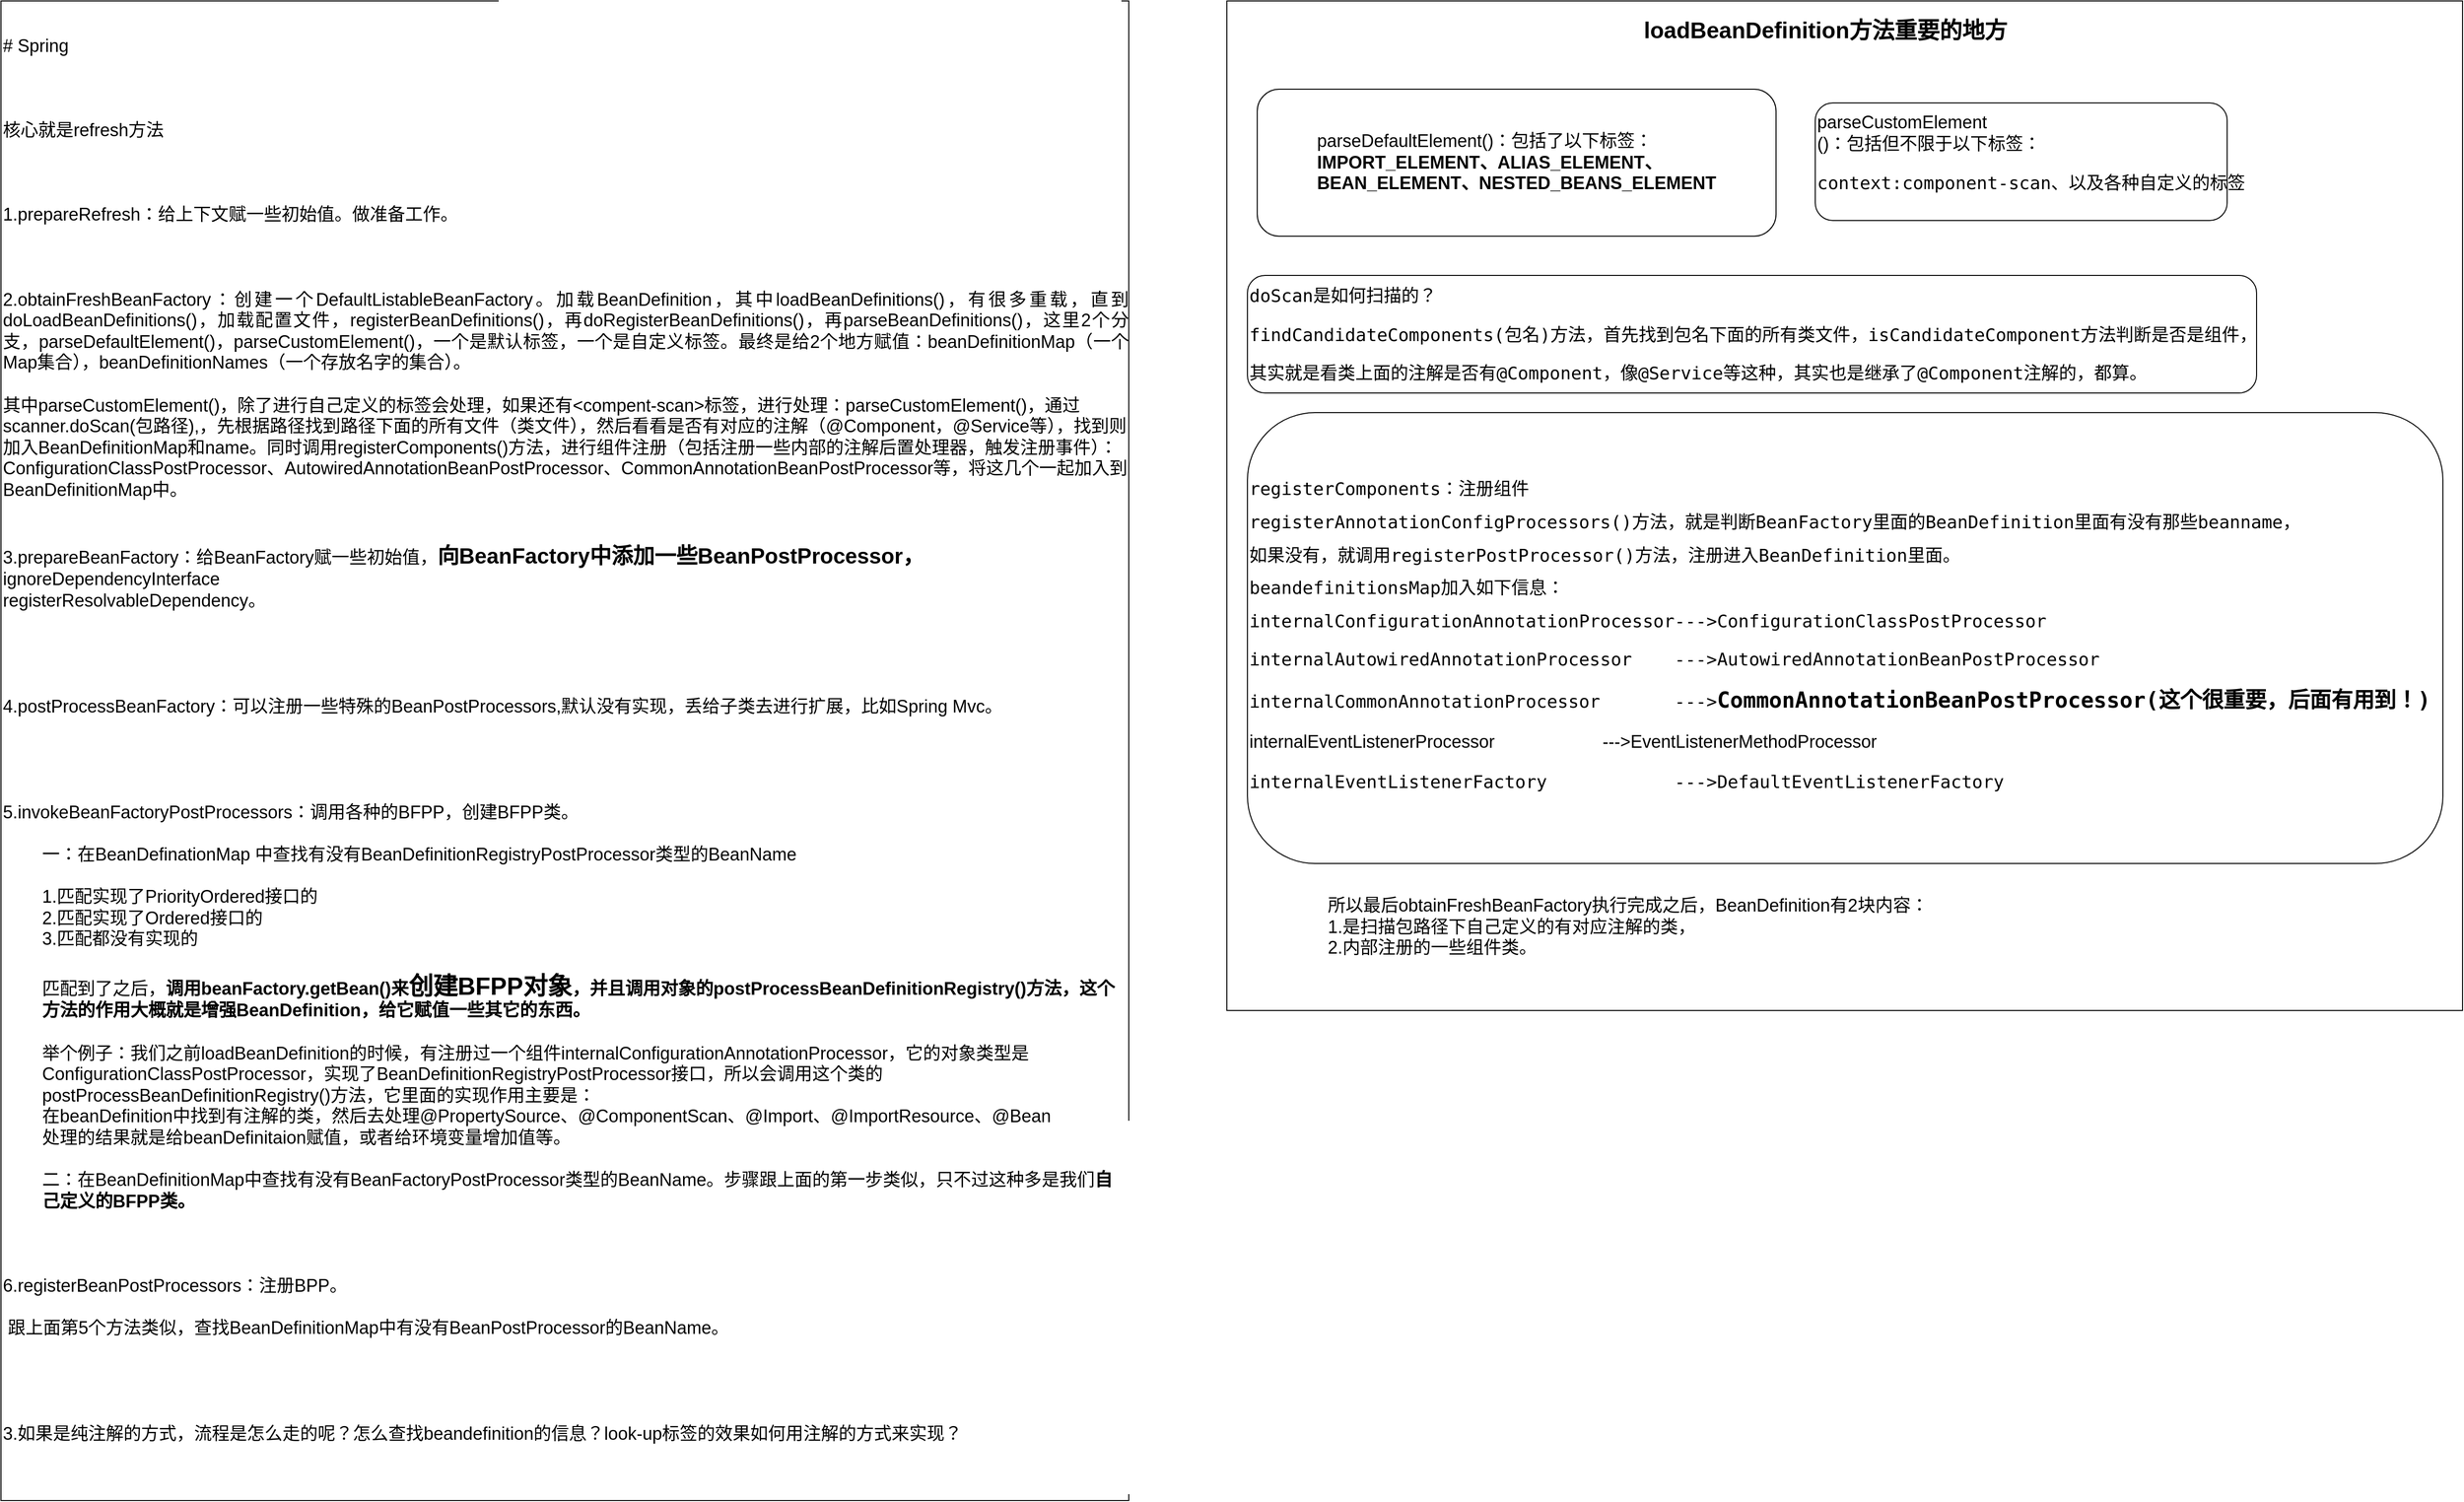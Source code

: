 <mxfile version="20.6.0" type="github">
  <diagram name="第 1 页" id="j0T0W_XY4i96COsHRtta">
    <mxGraphModel dx="2377" dy="1287" grid="1" gridSize="10" guides="1" tooltips="1" connect="1" arrows="1" fold="1" page="1" pageScale="1" pageWidth="827" pageHeight="1169" math="0" shadow="0">
      <root>
        <mxCell id="0" />
        <mxCell id="1" parent="0" />
        <mxCell id="wJDUlHO4tCs9Kh0-4UFC-2" value="" style="rounded=0;whiteSpace=wrap;html=1;" parent="1" vertex="1">
          <mxGeometry x="1330" y="420" width="1260" height="1030" as="geometry" />
        </mxCell>
        <mxCell id="BxTBeL077zcQ3UxvTALr-2" value="&lt;div style=&quot;text-align: justify; border-color: var(--border-color); font-size: 18px;&quot;&gt;&lt;font style=&quot;border-color: var(--border-color);&quot;&gt;# Spring&lt;/font&gt;&lt;/div&gt;&lt;div style=&quot;text-align: justify; border-color: var(--border-color); font-size: 18px;&quot;&gt;&lt;font style=&quot;border-color: var(--border-color);&quot;&gt;&lt;br style=&quot;border-color: var(--border-color);&quot;&gt;&lt;/font&gt;&lt;/div&gt;&lt;div style=&quot;text-align: justify; border-color: var(--border-color); font-size: 18px;&quot;&gt;&lt;font style=&quot;border-color: var(--border-color);&quot;&gt;&lt;br style=&quot;border-color: var(--border-color);&quot;&gt;&lt;/font&gt;&lt;/div&gt;&lt;div style=&quot;text-align: justify; border-color: var(--border-color); font-size: 18px;&quot;&gt;&lt;font style=&quot;border-color: var(--border-color);&quot;&gt;&lt;br style=&quot;border-color: var(--border-color);&quot;&gt;&lt;/font&gt;&lt;/div&gt;&lt;div style=&quot;text-align: justify; border-color: var(--border-color); font-size: 18px;&quot;&gt;&lt;font style=&quot;border-color: var(--border-color);&quot;&gt;核心就是refresh方法&lt;/font&gt;&lt;/div&gt;&lt;div style=&quot;text-align: justify; border-color: var(--border-color); font-size: 18px;&quot;&gt;&lt;font style=&quot;border-color: var(--border-color);&quot;&gt;&lt;br style=&quot;border-color: var(--border-color);&quot;&gt;&lt;/font&gt;&lt;/div&gt;&lt;div style=&quot;text-align: justify; border-color: var(--border-color); font-size: 18px;&quot;&gt;&lt;font style=&quot;border-color: var(--border-color);&quot;&gt;&lt;br style=&quot;border-color: var(--border-color);&quot;&gt;&lt;/font&gt;&lt;/div&gt;&lt;div style=&quot;text-align: justify; border-color: var(--border-color); font-size: 18px;&quot;&gt;&lt;font style=&quot;border-color: var(--border-color);&quot;&gt;&lt;br style=&quot;border-color: var(--border-color);&quot;&gt;&lt;/font&gt;&lt;/div&gt;&lt;div style=&quot;text-align: justify; border-color: var(--border-color); font-size: 18px;&quot;&gt;&lt;font style=&quot;border-color: var(--border-color);&quot;&gt;1.prepareRefresh：给上下文赋一些初始值。做准备工作。&lt;/font&gt;&lt;/div&gt;&lt;div style=&quot;text-align: justify; border-color: var(--border-color); font-size: 18px;&quot;&gt;&lt;font style=&quot;border-color: var(--border-color);&quot;&gt;&lt;br style=&quot;border-color: var(--border-color);&quot;&gt;&lt;/font&gt;&lt;/div&gt;&lt;div style=&quot;text-align: justify; border-color: var(--border-color); font-size: 18px;&quot;&gt;&lt;font style=&quot;border-color: var(--border-color);&quot;&gt;&lt;br style=&quot;border-color: var(--border-color);&quot;&gt;&lt;/font&gt;&lt;/div&gt;&lt;div style=&quot;text-align: justify; border-color: var(--border-color); font-size: 18px;&quot;&gt;&lt;font style=&quot;border-color: var(--border-color);&quot;&gt;&lt;br style=&quot;border-color: var(--border-color);&quot;&gt;&lt;/font&gt;&lt;/div&gt;&lt;div style=&quot;text-align: justify; border-color: var(--border-color); font-size: 18px;&quot;&gt;&lt;font style=&quot;border-color: var(--border-color);&quot;&gt;2.obtainFreshBeanFactory：创建一个DefaultListableBeanFactory。加载BeanDefinition，其中loadBeanDefinitions()，有很多重载，直到doLoadBeanDefinitions()，加载配置文件，registerBeanDefinitions()，再doRegisterBeanDefinitions()，再parseBeanDefinitions()，这里2个分支，parseDefaultElement()，parseCustomElement()，一个是默认标签，一个是自定义标签。最终是给2个地方赋值：beanDefinitionMap（一个Map集合），beanDefinitionNames（一个存放名字的集合）。&lt;/font&gt;&lt;/div&gt;&lt;div style=&quot;text-align: justify; border-color: var(--border-color); font-size: 18px;&quot;&gt;&lt;font style=&quot;border-color: var(--border-color);&quot;&gt;&lt;br style=&quot;border-color: var(--border-color);&quot;&gt;&lt;/font&gt;&lt;/div&gt;&lt;div style=&quot;border-color: var(--border-color); font-size: 18px;&quot;&gt;&lt;font style=&quot;font-size: 18px; border-color: var(--border-color);&quot;&gt;其中parseCustomElement()，除了进行自己定义的标签会处理，如果还有&amp;lt;compent-scan&amp;gt;标签，进行处理：parseCustomElement()，通过&lt;/font&gt;&lt;span style=&quot;font-size: 18px;&quot;&gt;scanner.doScan(包路径),，先根据路径找到路径下面的所有文件（类文件），然后看看是否有对应的注解（@Component，@Service等），找到则加入BeanDefinitionMap和name。同时调用&lt;/span&gt;&lt;span style=&quot;text-align: left;&quot;&gt;&lt;font style=&quot;font-size: 18px;&quot;&gt;registerComponents()方法，进行&lt;/font&gt;&lt;/span&gt;&lt;font style=&quot;font-size: 18px;&quot;&gt;组件注册（包括注册一些内部的注解后置处理器，触发注册事件）：&lt;/font&gt;ConfigurationClassPostProcessor、AutowiredAnnotationBeanPostProcessor、CommonAnnotationBeanPostProcessor等，将这几个一起加入到BeanDefinitionMap中。&lt;/div&gt;&lt;div style=&quot;border-color: var(--border-color); font-size: 18px;&quot;&gt;&lt;br&gt;&lt;/div&gt;&lt;div style=&quot;border-color: var(--border-color); font-size: 18px;&quot;&gt;&lt;br&gt;&lt;/div&gt;&lt;div style=&quot;border-color: var(--border-color);&quot;&gt;&lt;span style=&quot;font-size: 18px;&quot;&gt;3.&lt;/span&gt;&lt;font style=&quot;&quot;&gt;&lt;span style=&quot;font-size: 18px;&quot;&gt;prepareBeanFactory：给BeanFactory赋一些初始值，&lt;/span&gt;&lt;b style=&quot;&quot;&gt;&lt;font style=&quot;font-size: 22px;&quot;&gt;向BeanFactory中添加一些BeanPostProcessor，&lt;/font&gt;&lt;/b&gt;&lt;/font&gt;&lt;span style=&quot;font-size: 18px;&quot;&gt;ignoreDependencyInterface&lt;/span&gt;&lt;/div&gt;&lt;div style=&quot;border-color: var(--border-color); font-size: 18px;&quot;&gt;&lt;span style=&quot;&quot;&gt; &lt;/span&gt;&lt;span style=&quot;&quot;&gt; &lt;/span&gt;&lt;span style=&quot;&quot;&gt; &lt;/span&gt;&lt;span style=&quot;&quot;&gt; &lt;/span&gt;&lt;span style=&quot;&quot;&gt; &lt;/span&gt;&lt;span style=&quot;&quot;&gt; &lt;/span&gt;&lt;span style=&quot;&quot;&gt; &lt;/span&gt;&lt;span style=&quot;&quot;&gt; &lt;/span&gt;&lt;span style=&quot;&quot;&gt; &lt;/span&gt;&lt;span style=&quot;&quot;&gt; &lt;/span&gt;registerResolvableDependency。&lt;br&gt;&lt;/div&gt;&lt;div style=&quot;border-color: var(--border-color); font-size: 18px;&quot;&gt;&lt;font style=&quot;font-size: 18px;&quot;&gt;&lt;br&gt;&lt;/font&gt;&lt;/div&gt;&lt;div style=&quot;border-color: var(--border-color); font-size: 18px;&quot;&gt;&lt;font style=&quot;font-size: 18px;&quot;&gt;&lt;br&gt;&lt;/font&gt;&lt;/div&gt;&lt;div style=&quot;border-color: var(--border-color); font-size: 18px;&quot;&gt;&lt;font style=&quot;font-size: 18px;&quot;&gt;&lt;br&gt;&lt;/font&gt;&lt;/div&gt;&lt;div style=&quot;border-color: var(--border-color); font-size: 18px;&quot;&gt;&lt;font style=&quot;font-size: 18px;&quot;&gt;&lt;br&gt;&lt;/font&gt;&lt;/div&gt;&lt;div style=&quot;border-color: var(--border-color); font-size: 18px;&quot;&gt;&lt;font style=&quot;font-size: 18px;&quot;&gt;4.postProcessBeanFactory：可以注册一些特殊的BeanPostProcessors,默认没有实现，丢给子类去进行扩展，比如Spring Mvc。&lt;/font&gt;&lt;/div&gt;&lt;div style=&quot;border-color: var(--border-color); font-size: 18px;&quot;&gt;&lt;font style=&quot;font-size: 18px;&quot;&gt;&lt;br&gt;&lt;/font&gt;&lt;/div&gt;&lt;div style=&quot;border-color: var(--border-color); font-size: 18px;&quot;&gt;&lt;font style=&quot;font-size: 18px;&quot;&gt;&lt;br&gt;&lt;/font&gt;&lt;/div&gt;&lt;div style=&quot;border-color: var(--border-color); font-size: 18px;&quot;&gt;&lt;font style=&quot;font-size: 18px;&quot;&gt;&lt;br&gt;&lt;/font&gt;&lt;/div&gt;&lt;div style=&quot;border-color: var(--border-color); font-size: 18px;&quot;&gt;&lt;font style=&quot;font-size: 18px;&quot;&gt;&lt;br&gt;&lt;/font&gt;&lt;/div&gt;&lt;div style=&quot;border-color: var(--border-color); font-size: 18px;&quot;&gt;&lt;font style=&quot;font-size: 18px;&quot;&gt;5.invokeBeanFactoryPostProcessors：调用各种的BFPP，创建BFPP类。&lt;/font&gt;&lt;/div&gt;&lt;div style=&quot;border-color: var(--border-color); font-size: 18px;&quot;&gt;&lt;font style=&quot;font-size: 18px;&quot;&gt;&lt;br&gt;&lt;/font&gt;&lt;/div&gt;&lt;blockquote style=&quot;margin: 0 0 0 40px; border: none; padding: 0px;&quot;&gt;&lt;div style=&quot;border-color: var(--border-color); font-size: 18px;&quot;&gt;&lt;font style=&quot;font-size: 18px;&quot;&gt;一：在BeanDefinationMap 中查找有没有BeanDefinitionRegistryPostProcessor类型的BeanName&lt;/font&gt;&lt;/div&gt;&lt;div style=&quot;border-color: var(--border-color); font-size: 18px;&quot;&gt;&lt;font style=&quot;font-size: 18px;&quot;&gt;&lt;br&gt;&lt;/font&gt;&lt;/div&gt;&lt;div style=&quot;border-color: var(--border-color); font-size: 18px;&quot;&gt;&lt;font style=&quot;font-size: 18px;&quot;&gt;1.匹配实现了&lt;/font&gt;PriorityOrdered接口的&lt;/div&gt;&lt;div style=&quot;border-color: var(--border-color); font-size: 18px;&quot;&gt;2.匹配实现了Ordered接口的&lt;/div&gt;&lt;div style=&quot;border-color: var(--border-color); font-size: 18px;&quot;&gt;3.匹配都没有实现的&lt;/div&gt;&lt;div style=&quot;border-color: var(--border-color); font-size: 18px;&quot;&gt;&lt;br&gt;&lt;/div&gt;&lt;div style=&quot;border-color: var(--border-color);&quot;&gt;&lt;span style=&quot;font-size: 18px;&quot;&gt;匹配到了之后，&lt;/span&gt;&lt;b style=&quot;&quot;&gt;&lt;span style=&quot;font-size: 18px;&quot;&gt;调用beanFactory.getBean()来&lt;/span&gt;&lt;font style=&quot;font-size: 25px;&quot;&gt;创建BFPP对象&lt;/font&gt;&lt;span style=&quot;font-size: 18px;&quot;&gt;，并且调用对象的postProcessBeanDefinitionRegistry()方法，这个方法的作用大概就是增强BeanDefinition，给它赋值一些其它的东西。&lt;/span&gt;&lt;/b&gt;&lt;/div&gt;&lt;div style=&quot;border-color: var(--border-color); font-size: 18px;&quot;&gt;&lt;font style=&quot;font-size: 18px;&quot;&gt;&lt;br&gt;&lt;/font&gt;&lt;/div&gt;&lt;div style=&quot;border-color: var(--border-color); font-size: 18px;&quot;&gt;&lt;font style=&quot;font-size: 18px;&quot;&gt;举个例子：我们之前loadBeanDefinition的时候，有注册过一个组件&lt;/font&gt;internalConfigurationAnnotationProcessor，它的对象类型是ConfigurationClassPostProcessor，实现了BeanDefinitionRegistryPostProcessor接口，所以会调用这个类的postProcessBeanDefinitionRegistry()方法，它里面的实现作用主要是：&lt;/div&gt;&lt;div style=&quot;border-color: var(--border-color); font-size: 18px;&quot;&gt;在beanDefinition中找到有注解的类，然后去处理@PropertySource、@ComponentScan、@Import、@ImportResource、@Bean&lt;/div&gt;&lt;div style=&quot;border-color: var(--border-color); font-size: 18px;&quot;&gt;处理的结果就是给beanDefinitaion赋值，或者给环境变量增加值等。&lt;/div&gt;&lt;div style=&quot;border-color: var(--border-color); font-size: 18px;&quot;&gt;&lt;br&gt;&lt;/div&gt;&lt;div style=&quot;border-color: var(--border-color); font-size: 18px;&quot;&gt;二：在BeanDefinitionMap中查找有没有BeanFactoryPostProcessor类型的BeanName。步骤跟上面的第一步类似，只不过这种多是我们&lt;b&gt;自己定义的BFPP类。&lt;/b&gt;&lt;/div&gt;&lt;/blockquote&gt;&lt;div style=&quot;border-color: var(--border-color); font-size: 18px;&quot;&gt;&lt;br&gt;&lt;/div&gt;&lt;div style=&quot;text-align: justify; border-color: var(--border-color); font-size: 18px;&quot;&gt;&lt;font style=&quot;border-color: var(--border-color);&quot;&gt;&lt;br style=&quot;border-color: var(--border-color);&quot;&gt;&lt;/font&gt;&lt;/div&gt;&lt;div style=&quot;text-align: justify; border-color: var(--border-color); font-size: 18px;&quot;&gt;&lt;font style=&quot;border-color: var(--border-color);&quot;&gt;&lt;br&gt;&lt;/font&gt;&lt;/div&gt;&lt;div style=&quot;text-align: justify; border-color: var(--border-color); font-size: 18px;&quot;&gt;&lt;font style=&quot;border-color: var(--border-color);&quot;&gt;6.&lt;/font&gt;registerBeanPostProcessors：注册BPP。&lt;/div&gt;&lt;div style=&quot;text-align: justify; border-color: var(--border-color); font-size: 18px;&quot;&gt;&lt;span style=&quot;&quot;&gt; &lt;/span&gt;&lt;br&gt;&lt;/div&gt;&lt;div style=&quot;text-align: justify; border-color: var(--border-color); font-size: 18px;&quot;&gt;&lt;span style=&quot;&quot;&gt; &lt;/span&gt;&lt;span style=&quot;white-space: pre;&quot;&gt; &lt;/span&gt;跟上面第5个方法类似，查找BeanDefinitionMap中有没有BeanPostProcessor的BeanName。&lt;br&gt;&lt;/div&gt;&lt;div style=&quot;text-align: justify; border-color: var(--border-color); font-size: 18px;&quot;&gt;&lt;font style=&quot;border-color: var(--border-color);&quot;&gt;&lt;br&gt;&lt;/font&gt;&lt;/div&gt;&lt;div style=&quot;text-align: justify; border-color: var(--border-color); font-size: 18px;&quot;&gt;&lt;font style=&quot;border-color: var(--border-color);&quot;&gt;&lt;br style=&quot;border-color: var(--border-color);&quot;&gt;&lt;/font&gt;&lt;/div&gt;&lt;div style=&quot;text-align: justify; border-color: var(--border-color); font-size: 18px;&quot;&gt;&lt;font style=&quot;border-color: var(--border-color);&quot;&gt;&lt;br style=&quot;border-color: var(--border-color);&quot;&gt;&lt;/font&gt;&lt;/div&gt;&lt;div style=&quot;text-align: justify; border-color: var(--border-color); font-size: 18px;&quot;&gt;&lt;font style=&quot;border-color: var(--border-color);&quot;&gt;&lt;br style=&quot;border-color: var(--border-color);&quot;&gt;&lt;/font&gt;&lt;/div&gt;&lt;div style=&quot;text-align: justify; border-color: var(--border-color); font-size: 18px;&quot;&gt;&lt;font style=&quot;border-color: var(--border-color);&quot;&gt;3.如果是纯注解的方式，流程是怎么走的呢？怎么查找beandefinition的信息？look-up标签的效果如何用注解的方式来实现？&lt;/font&gt;&lt;/div&gt;&lt;div style=&quot;text-align: justify; border-color: var(--border-color); font-size: 18px;&quot;&gt;&lt;br style=&quot;border-color: var(--border-color);&quot;&gt;&lt;/div&gt;" style="rounded=0;whiteSpace=wrap;html=1;align=left;" parent="1" vertex="1">
          <mxGeometry x="80" y="420" width="1150" height="1530" as="geometry" />
        </mxCell>
        <mxCell id="3Tz9ayiB8aLOj15XIJGB-1" value="&lt;div style=&quot;text-align: left;&quot;&gt;&lt;span style=&quot;font-size: 18px; background-color: initial;&quot;&gt;parseDefaultElement()：包括了以下标签：&lt;/span&gt;&lt;/div&gt;&lt;div style=&quot;text-align: left;&quot;&gt;&lt;b&gt;&lt;span style=&quot;font-size: 18px; background-color: initial;&quot;&gt;IMPORT_ELEMENT、&lt;/span&gt;&lt;span style=&quot;font-size: 18px; background-color: initial;&quot;&gt;ALIAS_ELEMENT、&lt;/span&gt;&lt;/b&gt;&lt;/div&gt;&lt;div style=&quot;text-align: left;&quot;&gt;&lt;b&gt;&lt;span style=&quot;font-size: 18px; background-color: initial;&quot;&gt;BEAN_ELEMENT、&lt;/span&gt;&lt;span style=&quot;font-size: 18px; background-color: initial;&quot;&gt;NESTED_BEANS_ELEMENT&lt;/span&gt;&lt;/b&gt;&lt;/div&gt;" style="rounded=1;whiteSpace=wrap;html=1;" parent="1" vertex="1">
          <mxGeometry x="1361" y="510" width="529" height="150" as="geometry" />
        </mxCell>
        <mxCell id="3Tz9ayiB8aLOj15XIJGB-2" value="&lt;pre style=&quot;font-size: 18px;&quot;&gt;&lt;font style=&quot;font-size: 18px;&quot;&gt;doScan是如何扫描的？&lt;/font&gt;&lt;/pre&gt;&lt;pre style=&quot;font-size: 18px;&quot;&gt;&lt;font style=&quot;font-size: 18px;&quot;&gt;findCandidateComponents(包名)方法，&lt;/font&gt;首先找到包名下面的所有类文件，isCandidateComponent方法判断是否是组件，&lt;/pre&gt;&lt;pre style=&quot;font-size: 18px;&quot;&gt;其实就是看类上面的注解是否有@Component，像@Service等这种，其实也是继承了@Component注解的，都算。&lt;/pre&gt;" style="rounded=1;whiteSpace=wrap;html=1;align=left;" parent="1" vertex="1">
          <mxGeometry x="1351" y="700" width="1029" height="120" as="geometry" />
        </mxCell>
        <mxCell id="3Tz9ayiB8aLOj15XIJGB-3" value="&lt;pre style=&quot;&quot;&gt;&lt;font style=&quot;font-size: 18px;&quot;&gt;registerComponents：注册组件&lt;/font&gt;&lt;/pre&gt;&lt;pre style=&quot;&quot;&gt;&lt;pre style=&quot;&quot;&gt;&lt;font style=&quot;font-size: 18px;&quot;&gt;registerAnnotationConfigProcessors()方法，就是判断BeanFactory里面的BeanDefinition里面有没有那些beanname，&lt;/font&gt;&lt;/pre&gt;&lt;pre style=&quot;&quot;&gt;&lt;font style=&quot;font-size: 18px;&quot;&gt;如果没有，就调用registerPostProcessor()方法，注册进入BeanDefinition里面。&lt;/font&gt;&lt;/pre&gt;&lt;pre style=&quot;&quot;&gt;&lt;font style=&quot;font-size: 18px;&quot;&gt;beandefinitionsMap加入如下信息：&lt;/font&gt;&lt;/pre&gt;&lt;pre style=&quot;&quot;&gt;&lt;font style=&quot;&quot;&gt;&lt;font style=&quot;font-size: 18px;&quot;&gt;internalConfigurationAnnotationProcessor---&amp;gt;ConfigurationClassPostProcessor&lt;/font&gt;&lt;br&gt;&lt;/font&gt;&lt;/pre&gt;&lt;pre style=&quot;&quot;&gt;&lt;pre style=&quot;font-size: 18px;&quot;&gt;&lt;font style=&quot;font-size: 18px;&quot;&gt;internalAutowiredAnnotationProcessor    ---&amp;gt;&lt;/font&gt;&lt;font style=&quot;font-size: 18px;&quot;&gt;AutowiredAnnotationBeanPostProcessor&lt;/font&gt;&lt;span style=&quot;font-size: 13px;&quot;&gt;    &lt;/span&gt;&lt;/pre&gt;&lt;pre style=&quot;&quot;&gt;&lt;pre style=&quot;&quot;&gt;&lt;span style=&quot;font-size: 18px;&quot;&gt;internalCommonAnnotationProcessor       ---&amp;gt;&lt;/span&gt;&lt;b style=&quot;&quot;&gt;&lt;font style=&quot;font-size: 22px;&quot;&gt;CommonAnnotationBeanPostProcessor(这个很重要，后面有用到！)&lt;/font&gt;&lt;/b&gt;&lt;/pre&gt;&lt;pre style=&quot;font-size: 18px;&quot;&gt;&lt;pre style=&quot;&quot;&gt;&lt;span style=&quot;background-color: initial; font-family: Helvetica; white-space: normal;&quot;&gt;internalEventListenerProcessor&amp;nbsp; &amp;nbsp; &amp;nbsp; &amp;nbsp; &amp;nbsp; &amp;nbsp; &amp;nbsp; &amp;nbsp; &amp;nbsp; &amp;nbsp; &amp;nbsp; ---&amp;gt;EventListenerMethodProcessor&lt;/span&gt;&lt;br&gt;&lt;/pre&gt;&lt;pre style=&quot;&quot;&gt;internalEventListenerFactory            ---&amp;gt;DefaultEventListenerFactory&lt;/pre&gt;&lt;/pre&gt;&lt;/pre&gt;&lt;/pre&gt;&lt;/pre&gt;" style="rounded=1;whiteSpace=wrap;html=1;align=left;" parent="1" vertex="1">
          <mxGeometry x="1351" y="840" width="1219" height="460" as="geometry" />
        </mxCell>
        <mxCell id="3Tz9ayiB8aLOj15XIJGB-4" value="&lt;font style=&quot;font-size: 18px;&quot;&gt;parseCustomElement&lt;/font&gt;&lt;div style=&quot;font-size: 18px;&quot;&gt;&lt;font style=&quot;font-size: 18px;&quot;&gt;()：包括但不限于以下标签：&lt;/font&gt;&lt;/div&gt;&lt;div style=&quot;font-size: 18px;&quot;&gt;&lt;pre style=&quot;&quot;&gt;&lt;font style=&quot;font-size: 18px;&quot;&gt;context:component-scan、以及各种自定义的标签&lt;/font&gt;&lt;/pre&gt;&lt;/div&gt;" style="rounded=1;whiteSpace=wrap;html=1;align=left;" parent="1" vertex="1">
          <mxGeometry x="1930" y="524" width="420" height="120" as="geometry" />
        </mxCell>
        <mxCell id="wJDUlHO4tCs9Kh0-4UFC-3" value="&lt;b&gt;loadBeanDefinition方法重要的地方&lt;/b&gt;" style="text;html=1;strokeColor=none;fillColor=none;align=center;verticalAlign=middle;whiteSpace=wrap;rounded=0;fontSize=23;" parent="1" vertex="1">
          <mxGeometry x="1731" y="440" width="419" height="20" as="geometry" />
        </mxCell>
        <mxCell id="wJDUlHO4tCs9Kh0-4UFC-4" value="&lt;font style=&quot;font-size: 18px;&quot;&gt;所以最后obtainFreshBeanFactory执行完成之后，BeanDefinition有2块内容：&lt;br&gt;1.是扫描包路径下自己定义的有对应注解的类，&lt;br&gt;&lt;div style=&quot;&quot;&gt;&lt;span style=&quot;background-color: initial;&quot;&gt;2.内部注册的一些组件类。&lt;/span&gt;&lt;/div&gt;&lt;/font&gt;" style="text;html=1;strokeColor=none;fillColor=none;align=left;verticalAlign=middle;whiteSpace=wrap;rounded=0;" parent="1" vertex="1">
          <mxGeometry x="1431" y="1320" width="680" height="90" as="geometry" />
        </mxCell>
      </root>
    </mxGraphModel>
  </diagram>
</mxfile>
